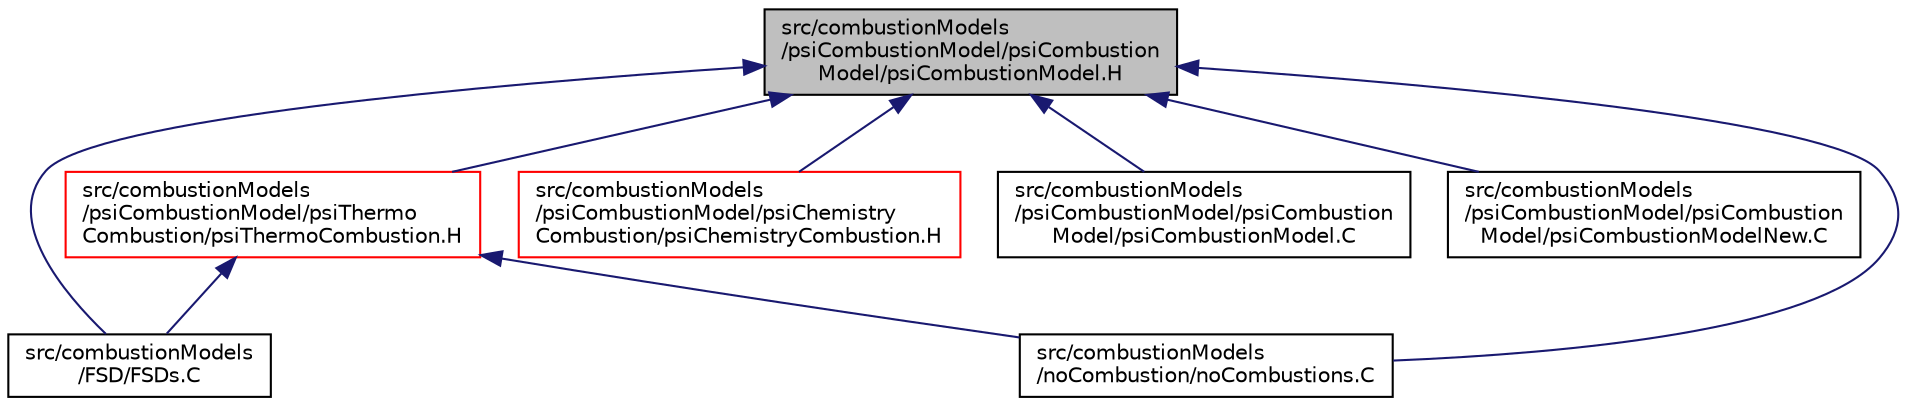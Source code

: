 digraph "src/combustionModels/psiCombustionModel/psiCombustionModel/psiCombustionModel.H"
{
  bgcolor="transparent";
  edge [fontname="Helvetica",fontsize="10",labelfontname="Helvetica",labelfontsize="10"];
  node [fontname="Helvetica",fontsize="10",shape=record];
  Node1 [label="src/combustionModels\l/psiCombustionModel/psiCombustion\lModel/psiCombustionModel.H",height=0.2,width=0.4,color="black", fillcolor="grey75", style="filled", fontcolor="black"];
  Node1 -> Node2 [dir="back",color="midnightblue",fontsize="10",style="solid",fontname="Helvetica"];
  Node2 [label="src/combustionModels\l/FSD/FSDs.C",height=0.2,width=0.4,color="black",URL="$a04651.html"];
  Node1 -> Node3 [dir="back",color="midnightblue",fontsize="10",style="solid",fontname="Helvetica"];
  Node3 [label="src/combustionModels\l/noCombustion/noCombustions.C",height=0.2,width=0.4,color="black",URL="$a04671.html"];
  Node1 -> Node4 [dir="back",color="midnightblue",fontsize="10",style="solid",fontname="Helvetica"];
  Node4 [label="src/combustionModels\l/psiCombustionModel/psiChemistry\lCombustion/psiChemistryCombustion.H",height=0.2,width=0.4,color="red",URL="$a04676.html"];
  Node1 -> Node5 [dir="back",color="midnightblue",fontsize="10",style="solid",fontname="Helvetica"];
  Node5 [label="src/combustionModels\l/psiCombustionModel/psiCombustion\lModel/psiCombustionModel.C",height=0.2,width=0.4,color="black",URL="$a04677.html"];
  Node1 -> Node6 [dir="back",color="midnightblue",fontsize="10",style="solid",fontname="Helvetica"];
  Node6 [label="src/combustionModels\l/psiCombustionModel/psiCombustion\lModel/psiCombustionModelNew.C",height=0.2,width=0.4,color="black",URL="$a04679.html"];
  Node1 -> Node7 [dir="back",color="midnightblue",fontsize="10",style="solid",fontname="Helvetica"];
  Node7 [label="src/combustionModels\l/psiCombustionModel/psiThermo\lCombustion/psiThermoCombustion.H",height=0.2,width=0.4,color="red",URL="$a04681.html"];
  Node7 -> Node2 [dir="back",color="midnightblue",fontsize="10",style="solid",fontname="Helvetica"];
  Node7 -> Node3 [dir="back",color="midnightblue",fontsize="10",style="solid",fontname="Helvetica"];
}
